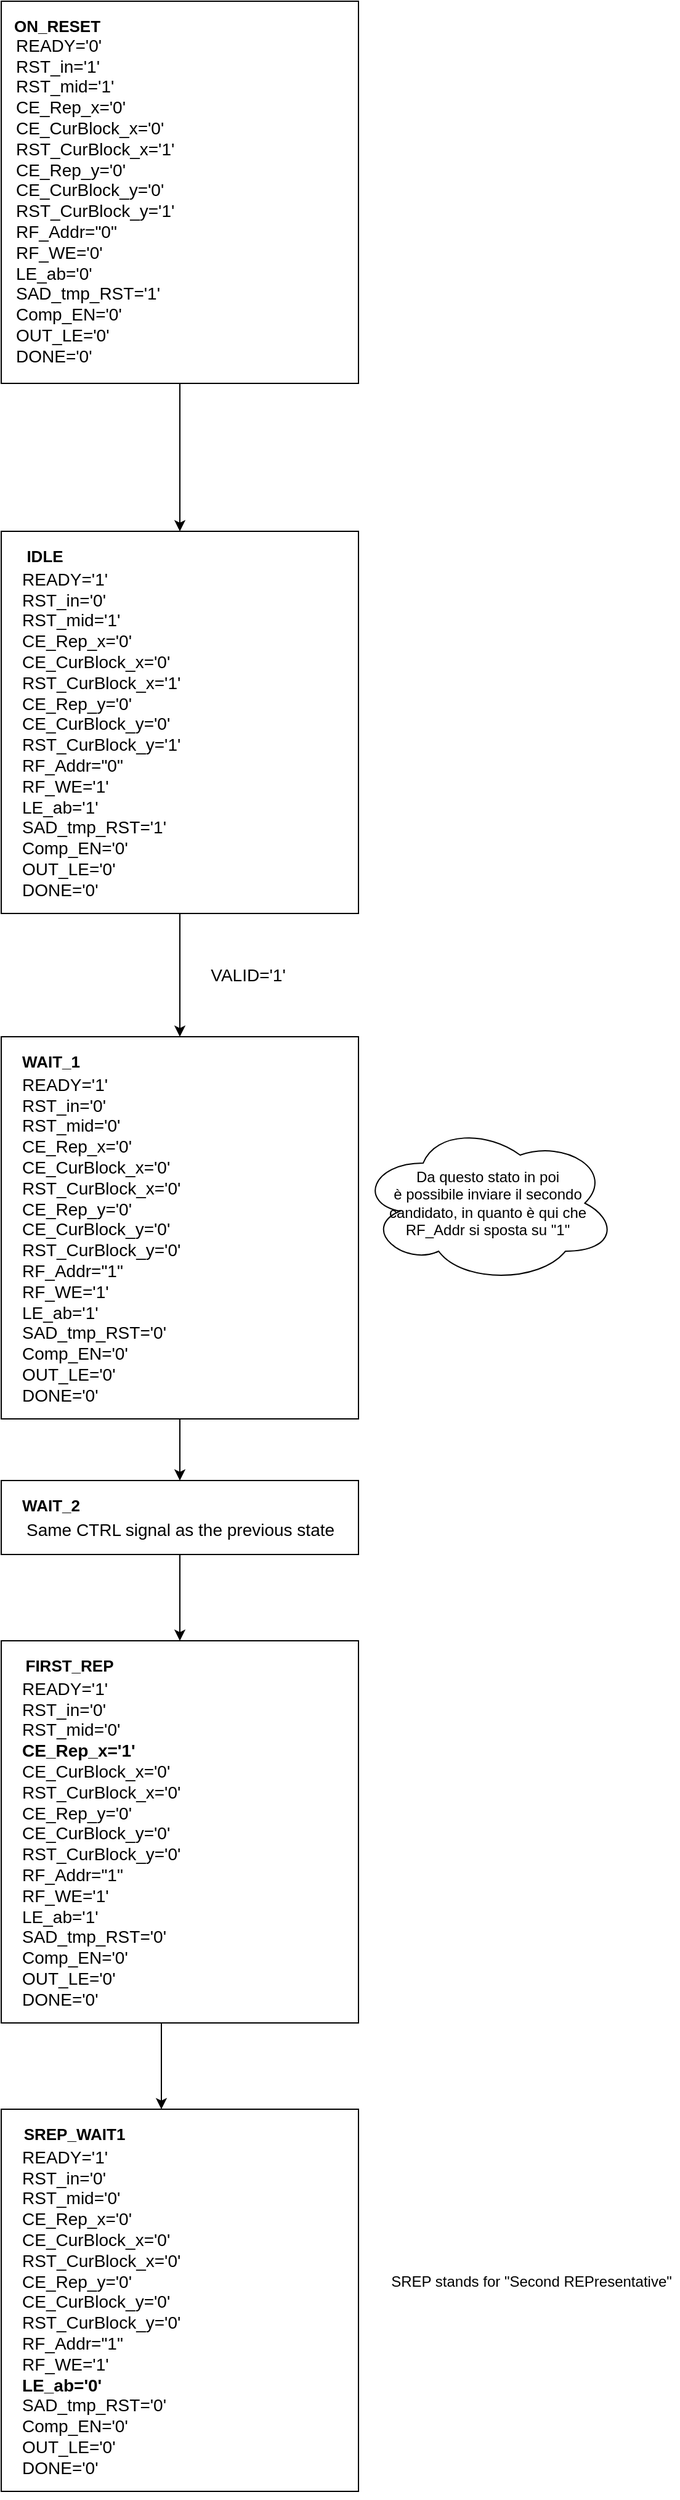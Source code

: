 <mxfile version="13.9.9" type="device"><diagram id="K26hIB0Xt4HyCyBHsTHd" name="Pagina-1"><mxGraphModel dx="852" dy="486" grid="1" gridSize="10" guides="1" tooltips="1" connect="1" arrows="1" fold="1" page="1" pageScale="1" pageWidth="4681" pageHeight="3300" math="0" shadow="0"><root><mxCell id="0"/><mxCell id="1" parent="0"/><mxCell id="7W2GzSB9wpiWuf6rkkqN-1" value="" style="rounded=0;whiteSpace=wrap;html=1;" parent="1" vertex="1"><mxGeometry x="150" y="90" width="290" height="310" as="geometry"/></mxCell><mxCell id="7W2GzSB9wpiWuf6rkkqN-2" value="&lt;b&gt;&lt;font style=&quot;font-size: 13px&quot;&gt;ON_RESET&lt;/font&gt;&lt;/b&gt;" style="text;html=1;align=center;verticalAlign=middle;resizable=0;points=[];autosize=1;" parent="1" vertex="1"><mxGeometry x="150" y="100" width="90" height="20" as="geometry"/></mxCell><mxCell id="7W2GzSB9wpiWuf6rkkqN-3" value="&lt;font style=&quot;font-size: 14px&quot;&gt;READY='0'&lt;br&gt;RST_in='1'&lt;br&gt;RST_mid='1'&lt;br&gt;CE_Rep_x='0'&lt;br&gt;CE_CurBlock_x='0'&lt;br&gt;RST_CurBlock_x='1'&lt;br&gt;CE_Rep_y='0'&lt;br&gt;CE_CurBlock_y='0'&lt;br&gt;RST_CurBlock_y='1'&lt;br&gt;RF_Addr=&quot;0&quot;&lt;br&gt;RF_WE='0'&lt;br&gt;LE_ab='0'&lt;br&gt;SAD_tmp_RST='1'&lt;br&gt;Comp_EN='0'&lt;br&gt;OUT_LE='0'&lt;br&gt;DONE='0'&lt;br&gt;&lt;br&gt;&lt;/font&gt;" style="text;html=1;align=left;verticalAlign=middle;resizable=0;points=[];autosize=1;" parent="1" vertex="1"><mxGeometry x="160" y="130" width="140" height="260" as="geometry"/></mxCell><mxCell id="RQ78Ii-bX0Gzuh4JYAwp-1" value="" style="rounded=0;whiteSpace=wrap;html=1;" parent="1" vertex="1"><mxGeometry x="150" y="520" width="290" height="310" as="geometry"/></mxCell><mxCell id="RQ78Ii-bX0Gzuh4JYAwp-3" value="&lt;font style=&quot;font-size: 14px&quot;&gt;READY='1'&lt;br&gt;RST_in='0'&lt;br&gt;RST_mid='1'&lt;br&gt;CE_Rep_x='0'&lt;br&gt;CE_CurBlock_x='0'&lt;br&gt;RST_CurBlock_x='1'&lt;br&gt;CE_Rep_y='0'&lt;br&gt;CE_CurBlock_y='0'&lt;br&gt;RST_CurBlock_y='1'&lt;br&gt;RF_Addr=&quot;0&quot;&lt;br&gt;RF_WE='1'&lt;br&gt;LE_ab='1'&lt;br&gt;SAD_tmp_RST='1'&lt;br&gt;Comp_EN='0'&lt;br&gt;OUT_LE='0'&lt;br&gt;DONE='0'&lt;br&gt;&lt;br&gt;&lt;/font&gt;" style="text;html=1;align=left;verticalAlign=middle;resizable=0;points=[];autosize=1;" parent="1" vertex="1"><mxGeometry x="165" y="563" width="140" height="260" as="geometry"/></mxCell><mxCell id="RQ78Ii-bX0Gzuh4JYAwp-4" value="&lt;b&gt;&lt;font style=&quot;font-size: 13px&quot;&gt;IDLE&lt;/font&gt;&lt;/b&gt;" style="text;html=1;align=center;verticalAlign=middle;resizable=0;points=[];autosize=1;" parent="1" vertex="1"><mxGeometry x="160" y="530" width="50" height="20" as="geometry"/></mxCell><mxCell id="RQ78Ii-bX0Gzuh4JYAwp-5" value="" style="rounded=0;whiteSpace=wrap;html=1;" parent="1" vertex="1"><mxGeometry x="150" y="930" width="290" height="310" as="geometry"/></mxCell><mxCell id="RQ78Ii-bX0Gzuh4JYAwp-6" value="&lt;font style=&quot;font-size: 14px&quot;&gt;READY='1'&lt;br&gt;RST_in='0'&lt;br&gt;RST_mid='0'&lt;br&gt;CE_Rep_x='0'&lt;br&gt;CE_CurBlock_x='0'&lt;br&gt;RST_CurBlock_x='0'&lt;br&gt;CE_Rep_y='0'&lt;br&gt;CE_CurBlock_y='0'&lt;br&gt;RST_CurBlock_y='0'&lt;br&gt;RF_Addr=&quot;1&quot;&lt;br&gt;RF_WE='1'&lt;br&gt;LE_ab='1'&lt;br&gt;SAD_tmp_RST='0'&lt;br&gt;Comp_EN='0'&lt;br&gt;OUT_LE='0'&lt;br&gt;DONE='0'&lt;br&gt;&lt;br&gt;&lt;/font&gt;" style="text;html=1;align=left;verticalAlign=middle;resizable=0;points=[];autosize=1;" parent="1" vertex="1"><mxGeometry x="165" y="973" width="140" height="260" as="geometry"/></mxCell><mxCell id="RQ78Ii-bX0Gzuh4JYAwp-7" value="&lt;span style=&quot;font-size: 13px&quot;&gt;&lt;b&gt;WAIT_1&lt;/b&gt;&lt;/span&gt;" style="text;html=1;align=center;verticalAlign=middle;resizable=0;points=[];autosize=1;" parent="1" vertex="1"><mxGeometry x="160" y="940" width="60" height="20" as="geometry"/></mxCell><mxCell id="RQ78Ii-bX0Gzuh4JYAwp-8" value="" style="endArrow=classic;html=1;exitX=0.5;exitY=1;exitDx=0;exitDy=0;entryX=0.5;entryY=0;entryDx=0;entryDy=0;" parent="1" source="RQ78Ii-bX0Gzuh4JYAwp-1" target="RQ78Ii-bX0Gzuh4JYAwp-5" edge="1"><mxGeometry width="50" height="50" relative="1" as="geometry"><mxPoint x="450" y="910" as="sourcePoint"/><mxPoint x="500" y="860" as="targetPoint"/></mxGeometry></mxCell><mxCell id="RQ78Ii-bX0Gzuh4JYAwp-9" value="&lt;font style=&quot;font-size: 14px&quot;&gt;VALID='1'&lt;/font&gt;" style="text;html=1;align=center;verticalAlign=middle;resizable=0;points=[];autosize=1;" parent="1" vertex="1"><mxGeometry x="310" y="870" width="80" height="20" as="geometry"/></mxCell><mxCell id="RQ78Ii-bX0Gzuh4JYAwp-10" value="" style="endArrow=classic;html=1;exitX=0.5;exitY=1;exitDx=0;exitDy=0;entryX=0.5;entryY=0;entryDx=0;entryDy=0;" parent="1" source="7W2GzSB9wpiWuf6rkkqN-1" target="RQ78Ii-bX0Gzuh4JYAwp-1" edge="1"><mxGeometry width="50" height="50" relative="1" as="geometry"><mxPoint x="450" y="310" as="sourcePoint"/><mxPoint x="500" y="260" as="targetPoint"/></mxGeometry></mxCell><mxCell id="RQ78Ii-bX0Gzuh4JYAwp-21" value="Da questo stato in poi&lt;br&gt;è possibile inviare il secondo candidato, in quanto è qui che RF_Addr si sposta su &quot;1&quot;" style="ellipse;shape=cloud;whiteSpace=wrap;html=1;" parent="1" vertex="1"><mxGeometry x="440" y="1000" width="210" height="130" as="geometry"/></mxCell><mxCell id="RQ78Ii-bX0Gzuh4JYAwp-22" value="" style="endArrow=classic;html=1;exitX=0.5;exitY=1;exitDx=0;exitDy=0;" parent="1" source="RQ78Ii-bX0Gzuh4JYAwp-5" edge="1"><mxGeometry width="50" height="50" relative="1" as="geometry"><mxPoint x="450" y="1110" as="sourcePoint"/><mxPoint x="295" y="1290" as="targetPoint"/></mxGeometry></mxCell><mxCell id="RQ78Ii-bX0Gzuh4JYAwp-23" value="" style="rounded=0;whiteSpace=wrap;html=1;" parent="1" vertex="1"><mxGeometry x="150" y="1290" width="290" height="60" as="geometry"/></mxCell><mxCell id="RQ78Ii-bX0Gzuh4JYAwp-24" value="&lt;span style=&quot;font-size: 13px&quot;&gt;&lt;b&gt;WAIT_2&lt;/b&gt;&lt;/span&gt;" style="text;html=1;align=center;verticalAlign=middle;resizable=0;points=[];autosize=1;" parent="1" vertex="1"><mxGeometry x="160" y="1300" width="60" height="20" as="geometry"/></mxCell><mxCell id="RQ78Ii-bX0Gzuh4JYAwp-25" value="&lt;font style=&quot;font-size: 14px&quot;&gt;Same CTRL signal as the previous state&lt;/font&gt;" style="text;html=1;align=center;verticalAlign=middle;resizable=0;points=[];autosize=1;" parent="1" vertex="1"><mxGeometry x="160" y="1320" width="270" height="20" as="geometry"/></mxCell><mxCell id="RQ78Ii-bX0Gzuh4JYAwp-26" value="" style="rounded=0;whiteSpace=wrap;html=1;" parent="1" vertex="1"><mxGeometry x="150" y="1420" width="290" height="310" as="geometry"/></mxCell><mxCell id="RQ78Ii-bX0Gzuh4JYAwp-27" value="&lt;font style=&quot;font-size: 14px&quot;&gt;READY='1'&lt;br&gt;RST_in='0'&lt;br&gt;RST_mid='0'&lt;br&gt;&lt;b&gt;CE_Rep_x='1'&lt;/b&gt;&lt;br&gt;CE_CurBlock_x='0'&lt;br&gt;RST_CurBlock_x='0'&lt;br&gt;CE_Rep_y='0'&lt;br&gt;CE_CurBlock_y='0'&lt;br&gt;RST_CurBlock_y='0'&lt;br&gt;RF_Addr=&quot;1&quot;&lt;br&gt;RF_WE='1'&lt;br&gt;LE_ab='1'&lt;br&gt;SAD_tmp_RST='0'&lt;br&gt;Comp_EN='0'&lt;br&gt;OUT_LE='0'&lt;br&gt;DONE='0'&lt;br&gt;&lt;br&gt;&lt;/font&gt;" style="text;html=1;align=left;verticalAlign=middle;resizable=0;points=[];autosize=1;" parent="1" vertex="1"><mxGeometry x="165" y="1463" width="140" height="260" as="geometry"/></mxCell><mxCell id="RQ78Ii-bX0Gzuh4JYAwp-28" value="&lt;span style=&quot;font-size: 13px&quot;&gt;&lt;b&gt;FIRST_REP&lt;/b&gt;&lt;/span&gt;" style="text;html=1;align=center;verticalAlign=middle;resizable=0;points=[];autosize=1;" parent="1" vertex="1"><mxGeometry x="160" y="1430" width="90" height="20" as="geometry"/></mxCell><mxCell id="RQ78Ii-bX0Gzuh4JYAwp-29" value="" style="endArrow=classic;html=1;exitX=0.5;exitY=1;exitDx=0;exitDy=0;entryX=0.5;entryY=0;entryDx=0;entryDy=0;" parent="1" source="RQ78Ii-bX0Gzuh4JYAwp-23" target="RQ78Ii-bX0Gzuh4JYAwp-26" edge="1"><mxGeometry width="50" height="50" relative="1" as="geometry"><mxPoint x="450" y="1420" as="sourcePoint"/><mxPoint x="500" y="1370" as="targetPoint"/></mxGeometry></mxCell><mxCell id="RQ78Ii-bX0Gzuh4JYAwp-30" value="" style="endArrow=classic;html=1;exitX=0.5;exitY=1;exitDx=0;exitDy=0;entryX=0.5;entryY=0;entryDx=0;entryDy=0;" parent="1" edge="1"><mxGeometry width="50" height="50" relative="1" as="geometry"><mxPoint x="280" y="1730" as="sourcePoint"/><mxPoint x="280" y="1800" as="targetPoint"/></mxGeometry></mxCell><mxCell id="RQ78Ii-bX0Gzuh4JYAwp-33" value="" style="rounded=0;whiteSpace=wrap;html=1;" parent="1" vertex="1"><mxGeometry x="150" y="1800" width="290" height="310" as="geometry"/></mxCell><mxCell id="RQ78Ii-bX0Gzuh4JYAwp-34" value="&lt;font style=&quot;font-size: 14px&quot;&gt;READY='1'&lt;br&gt;RST_in='0'&lt;br&gt;RST_mid='0'&lt;br&gt;CE_Rep_x='0'&lt;br&gt;CE_CurBlock_x='0'&lt;br&gt;RST_CurBlock_x='0'&lt;br&gt;CE_Rep_y='0'&lt;br&gt;CE_CurBlock_y='0'&lt;br&gt;RST_CurBlock_y='0'&lt;br&gt;RF_Addr=&quot;1&quot;&lt;br&gt;RF_WE='1'&lt;br&gt;&lt;b&gt;LE_ab='0'&lt;/b&gt;&lt;br&gt;SAD_tmp_RST='0'&lt;br&gt;Comp_EN='0'&lt;br&gt;OUT_LE='0'&lt;br&gt;DONE='0'&lt;br&gt;&lt;br&gt;&lt;/font&gt;" style="text;html=1;align=left;verticalAlign=middle;resizable=0;points=[];autosize=1;" parent="1" vertex="1"><mxGeometry x="165" y="1843" width="140" height="260" as="geometry"/></mxCell><mxCell id="RQ78Ii-bX0Gzuh4JYAwp-35" value="&lt;span style=&quot;font-size: 13px&quot;&gt;&lt;b&gt;SREP_WAIT1&lt;/b&gt;&lt;/span&gt;" style="text;html=1;align=center;verticalAlign=middle;resizable=0;points=[];autosize=1;" parent="1" vertex="1"><mxGeometry x="159" y="1810" width="100" height="20" as="geometry"/></mxCell><mxCell id="cXZ1ODh4KpXXJQzzK5b7-1" value="SREP stands for &quot;Second REPresentative&quot;" style="text;html=1;align=center;verticalAlign=middle;resizable=0;points=[];autosize=1;" vertex="1" parent="1"><mxGeometry x="460" y="1930" width="240" height="20" as="geometry"/></mxCell></root></mxGraphModel></diagram></mxfile>
